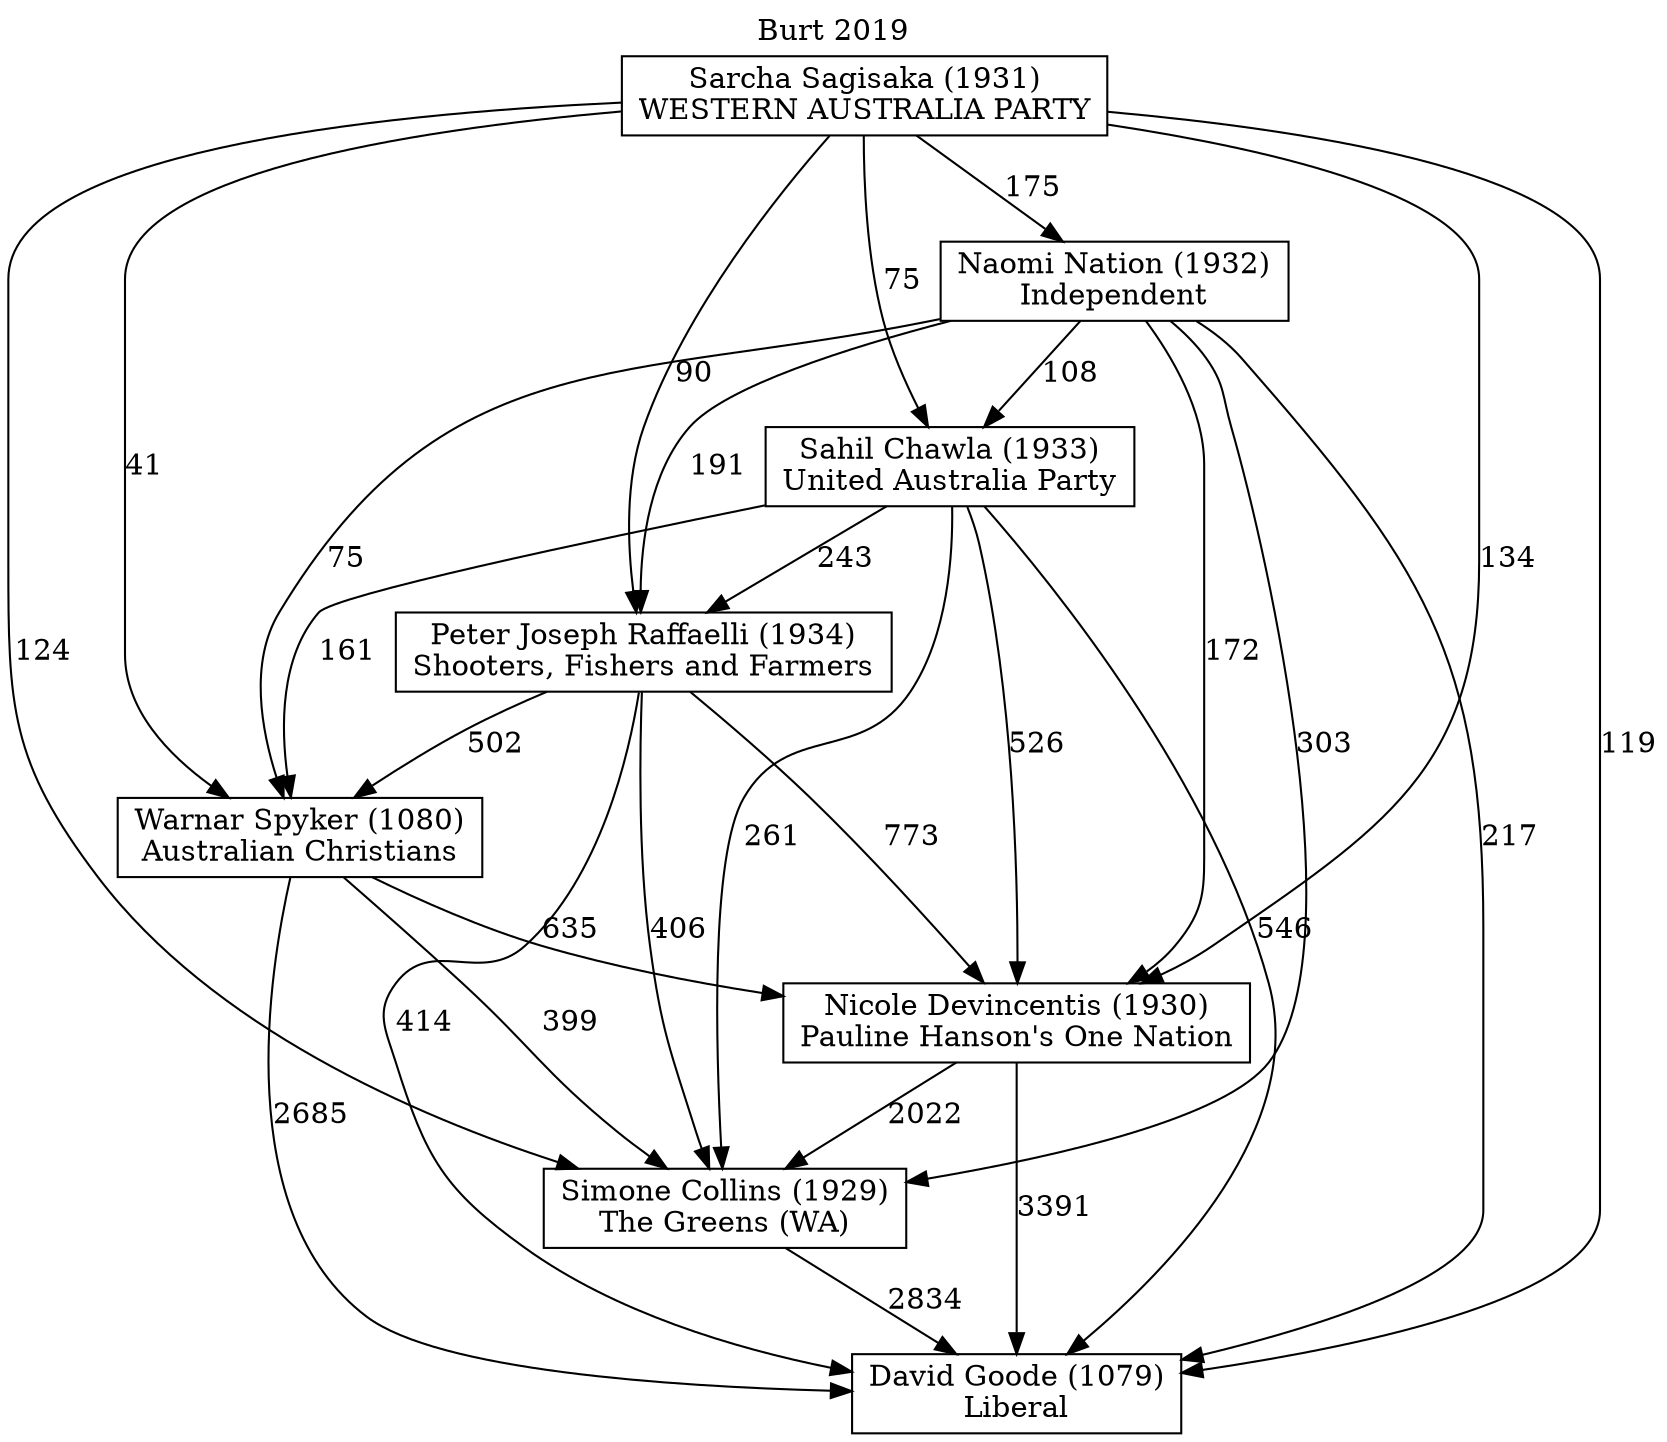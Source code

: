 // House preference flow
digraph "David Goode (1079)_Burt_2019" {
	graph [label="Burt 2019" labelloc=t mclimit=10]
	node [shape=box]
	"David Goode (1079)" [label="David Goode (1079)
Liberal"]
	"Simone Collins (1929)" [label="Simone Collins (1929)
The Greens (WA)"]
	"Nicole Devincentis (1930)" [label="Nicole Devincentis (1930)
Pauline Hanson's One Nation"]
	"Warnar Spyker (1080)" [label="Warnar Spyker (1080)
Australian Christians"]
	"Peter Joseph Raffaelli (1934)" [label="Peter Joseph Raffaelli (1934)
Shooters, Fishers and Farmers"]
	"Sahil Chawla (1933)" [label="Sahil Chawla (1933)
United Australia Party"]
	"Naomi Nation (1932)" [label="Naomi Nation (1932)
Independent"]
	"Sarcha Sagisaka (1931)" [label="Sarcha Sagisaka (1931)
WESTERN AUSTRALIA PARTY"]
	"Simone Collins (1929)" -> "David Goode (1079)" [label=2834]
	"Nicole Devincentis (1930)" -> "Simone Collins (1929)" [label=2022]
	"Warnar Spyker (1080)" -> "Nicole Devincentis (1930)" [label=635]
	"Peter Joseph Raffaelli (1934)" -> "Warnar Spyker (1080)" [label=502]
	"Sahil Chawla (1933)" -> "Peter Joseph Raffaelli (1934)" [label=243]
	"Naomi Nation (1932)" -> "Sahil Chawla (1933)" [label=108]
	"Sarcha Sagisaka (1931)" -> "Naomi Nation (1932)" [label=175]
	"Nicole Devincentis (1930)" -> "David Goode (1079)" [label=3391]
	"Warnar Spyker (1080)" -> "David Goode (1079)" [label=2685]
	"Peter Joseph Raffaelli (1934)" -> "David Goode (1079)" [label=414]
	"Sahil Chawla (1933)" -> "David Goode (1079)" [label=546]
	"Naomi Nation (1932)" -> "David Goode (1079)" [label=217]
	"Sarcha Sagisaka (1931)" -> "David Goode (1079)" [label=119]
	"Sarcha Sagisaka (1931)" -> "Sahil Chawla (1933)" [label=75]
	"Naomi Nation (1932)" -> "Peter Joseph Raffaelli (1934)" [label=191]
	"Sarcha Sagisaka (1931)" -> "Peter Joseph Raffaelli (1934)" [label=90]
	"Sahil Chawla (1933)" -> "Warnar Spyker (1080)" [label=161]
	"Naomi Nation (1932)" -> "Warnar Spyker (1080)" [label=75]
	"Sarcha Sagisaka (1931)" -> "Warnar Spyker (1080)" [label=41]
	"Peter Joseph Raffaelli (1934)" -> "Nicole Devincentis (1930)" [label=773]
	"Sahil Chawla (1933)" -> "Nicole Devincentis (1930)" [label=526]
	"Naomi Nation (1932)" -> "Nicole Devincentis (1930)" [label=172]
	"Sarcha Sagisaka (1931)" -> "Nicole Devincentis (1930)" [label=134]
	"Warnar Spyker (1080)" -> "Simone Collins (1929)" [label=399]
	"Peter Joseph Raffaelli (1934)" -> "Simone Collins (1929)" [label=406]
	"Sahil Chawla (1933)" -> "Simone Collins (1929)" [label=261]
	"Naomi Nation (1932)" -> "Simone Collins (1929)" [label=303]
	"Sarcha Sagisaka (1931)" -> "Simone Collins (1929)" [label=124]
}
